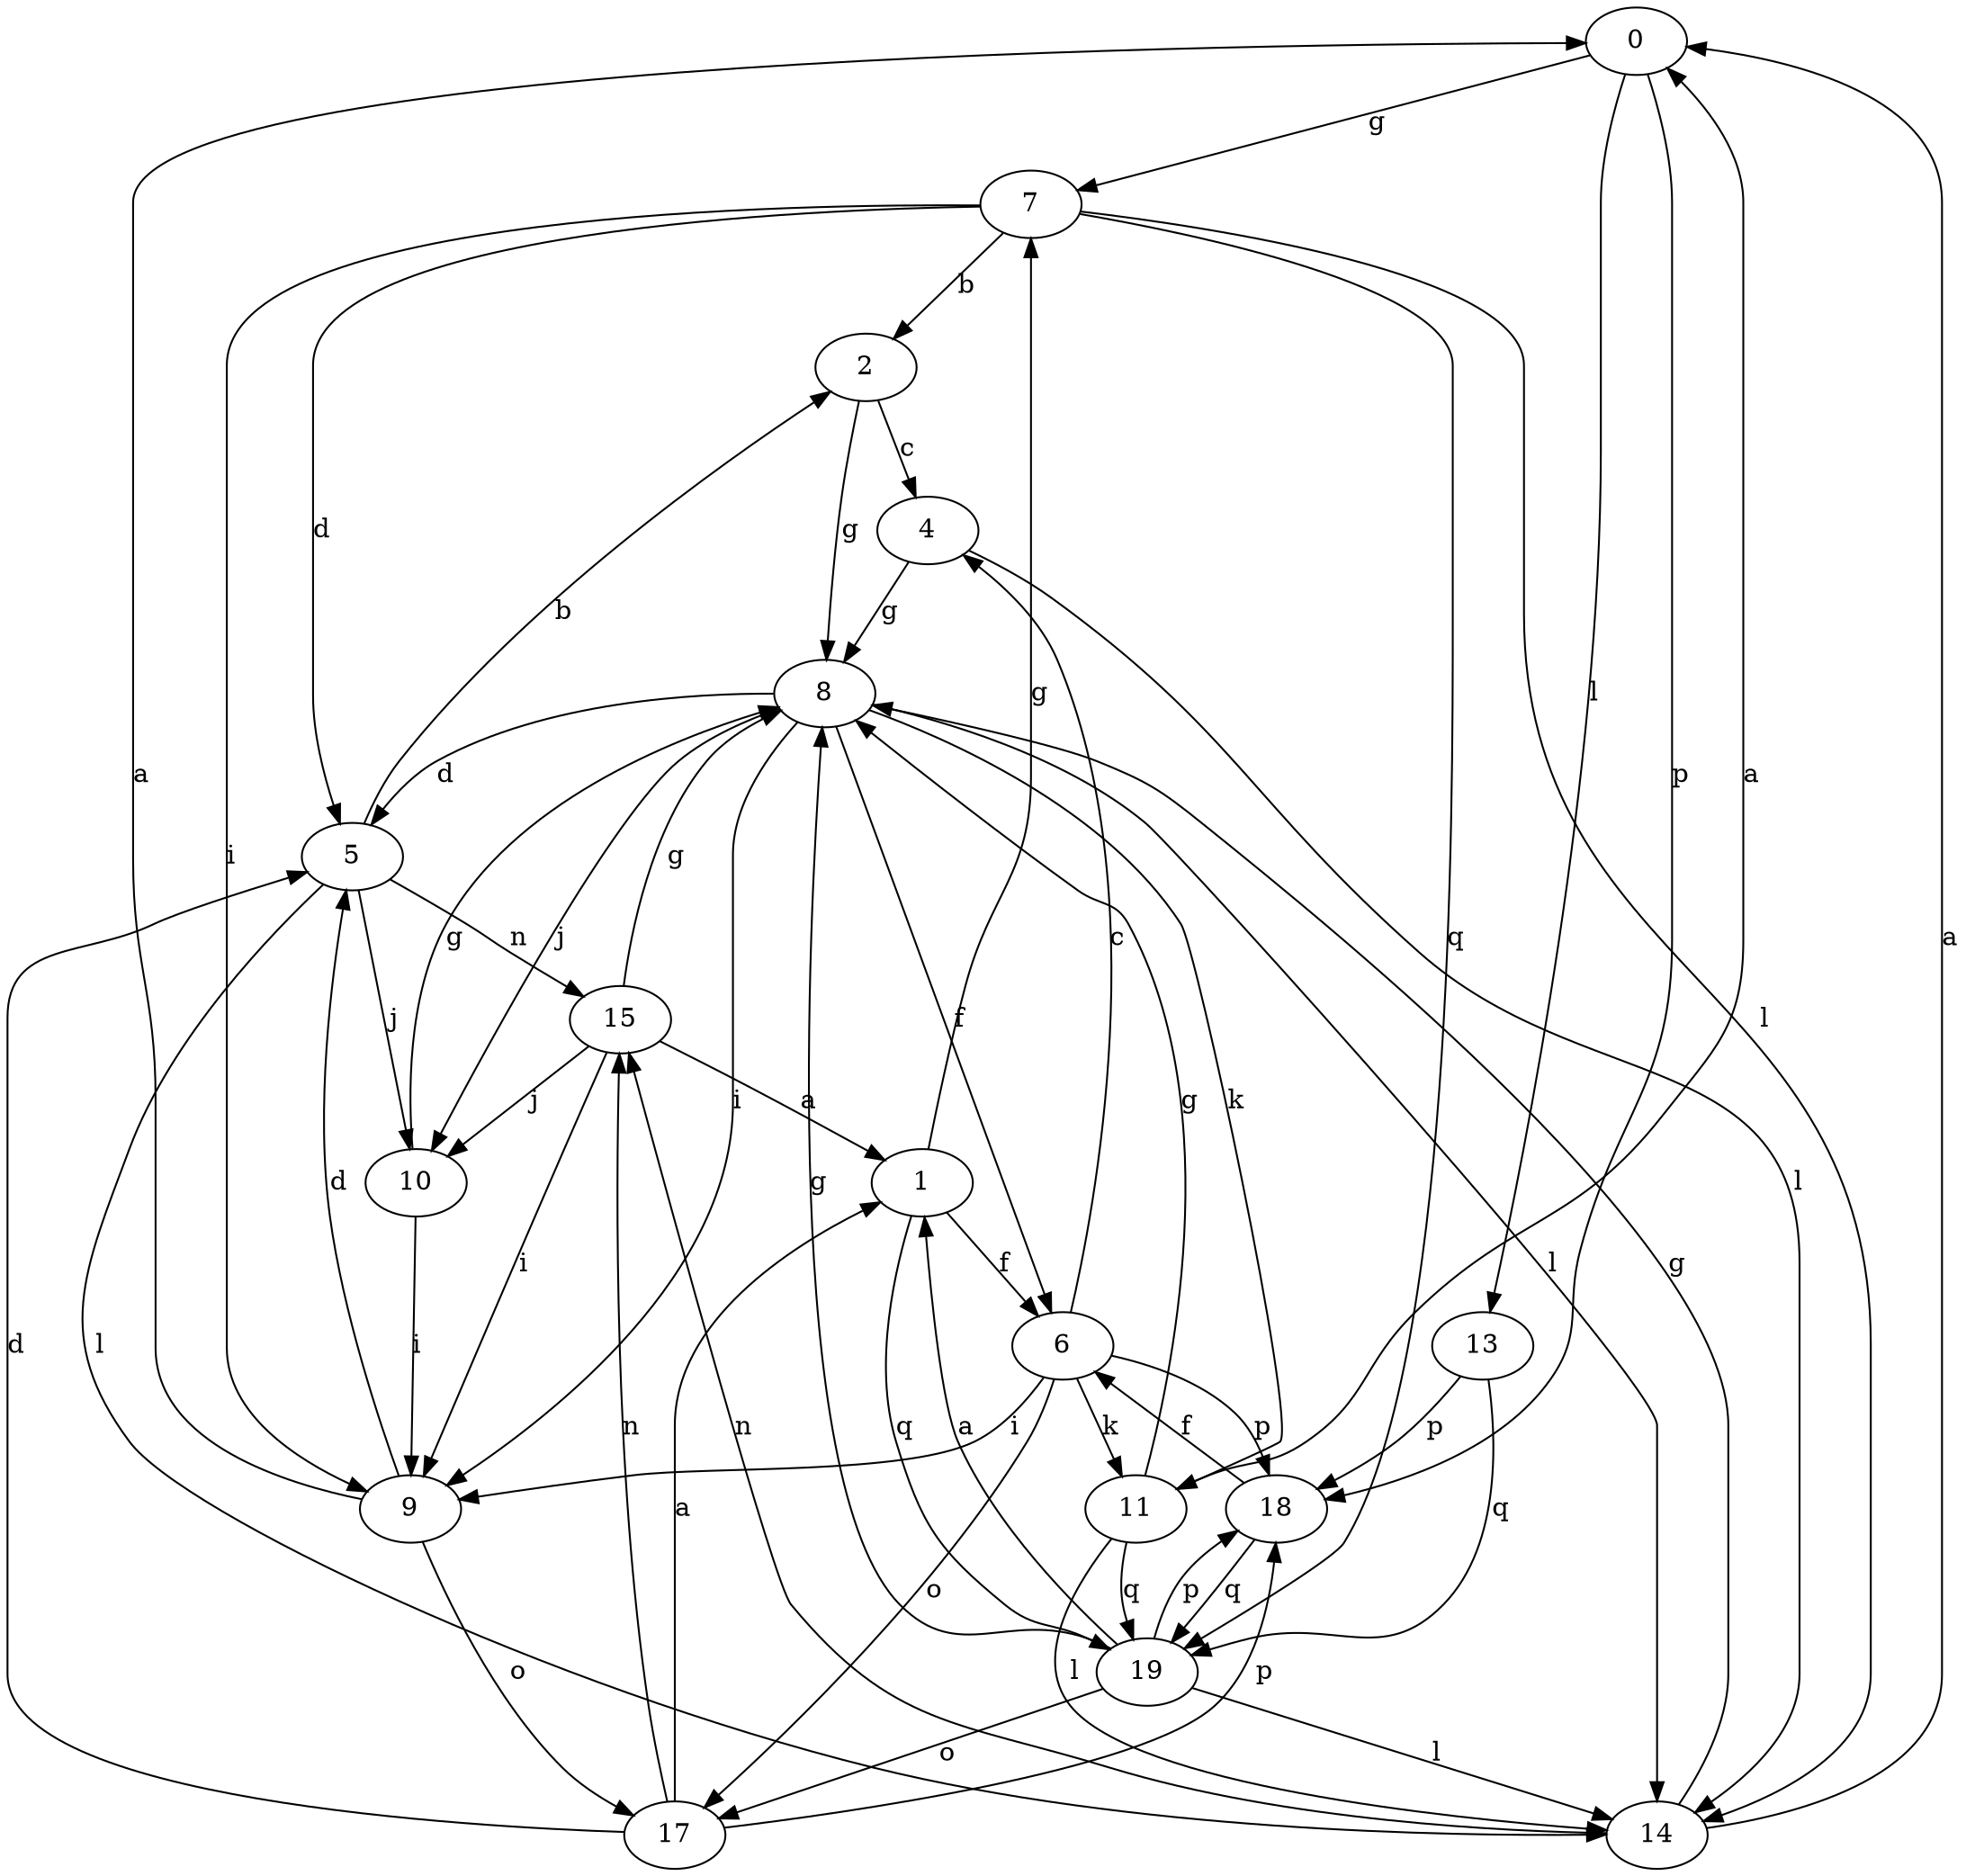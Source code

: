 strict digraph  {
0;
1;
2;
4;
5;
6;
7;
8;
9;
10;
11;
13;
14;
15;
17;
18;
19;
0 -> 7  [label=g];
0 -> 13  [label=l];
0 -> 18  [label=p];
1 -> 6  [label=f];
1 -> 7  [label=g];
1 -> 19  [label=q];
2 -> 4  [label=c];
2 -> 8  [label=g];
4 -> 8  [label=g];
4 -> 14  [label=l];
5 -> 2  [label=b];
5 -> 10  [label=j];
5 -> 14  [label=l];
5 -> 15  [label=n];
6 -> 4  [label=c];
6 -> 9  [label=i];
6 -> 11  [label=k];
6 -> 17  [label=o];
6 -> 18  [label=p];
7 -> 2  [label=b];
7 -> 5  [label=d];
7 -> 9  [label=i];
7 -> 14  [label=l];
7 -> 19  [label=q];
8 -> 5  [label=d];
8 -> 6  [label=f];
8 -> 9  [label=i];
8 -> 10  [label=j];
8 -> 11  [label=k];
8 -> 14  [label=l];
9 -> 0  [label=a];
9 -> 5  [label=d];
9 -> 17  [label=o];
10 -> 8  [label=g];
10 -> 9  [label=i];
11 -> 0  [label=a];
11 -> 8  [label=g];
11 -> 14  [label=l];
11 -> 19  [label=q];
13 -> 18  [label=p];
13 -> 19  [label=q];
14 -> 0  [label=a];
14 -> 8  [label=g];
14 -> 15  [label=n];
15 -> 1  [label=a];
15 -> 8  [label=g];
15 -> 9  [label=i];
15 -> 10  [label=j];
17 -> 1  [label=a];
17 -> 5  [label=d];
17 -> 15  [label=n];
17 -> 18  [label=p];
18 -> 6  [label=f];
18 -> 19  [label=q];
19 -> 1  [label=a];
19 -> 8  [label=g];
19 -> 14  [label=l];
19 -> 17  [label=o];
19 -> 18  [label=p];
}
